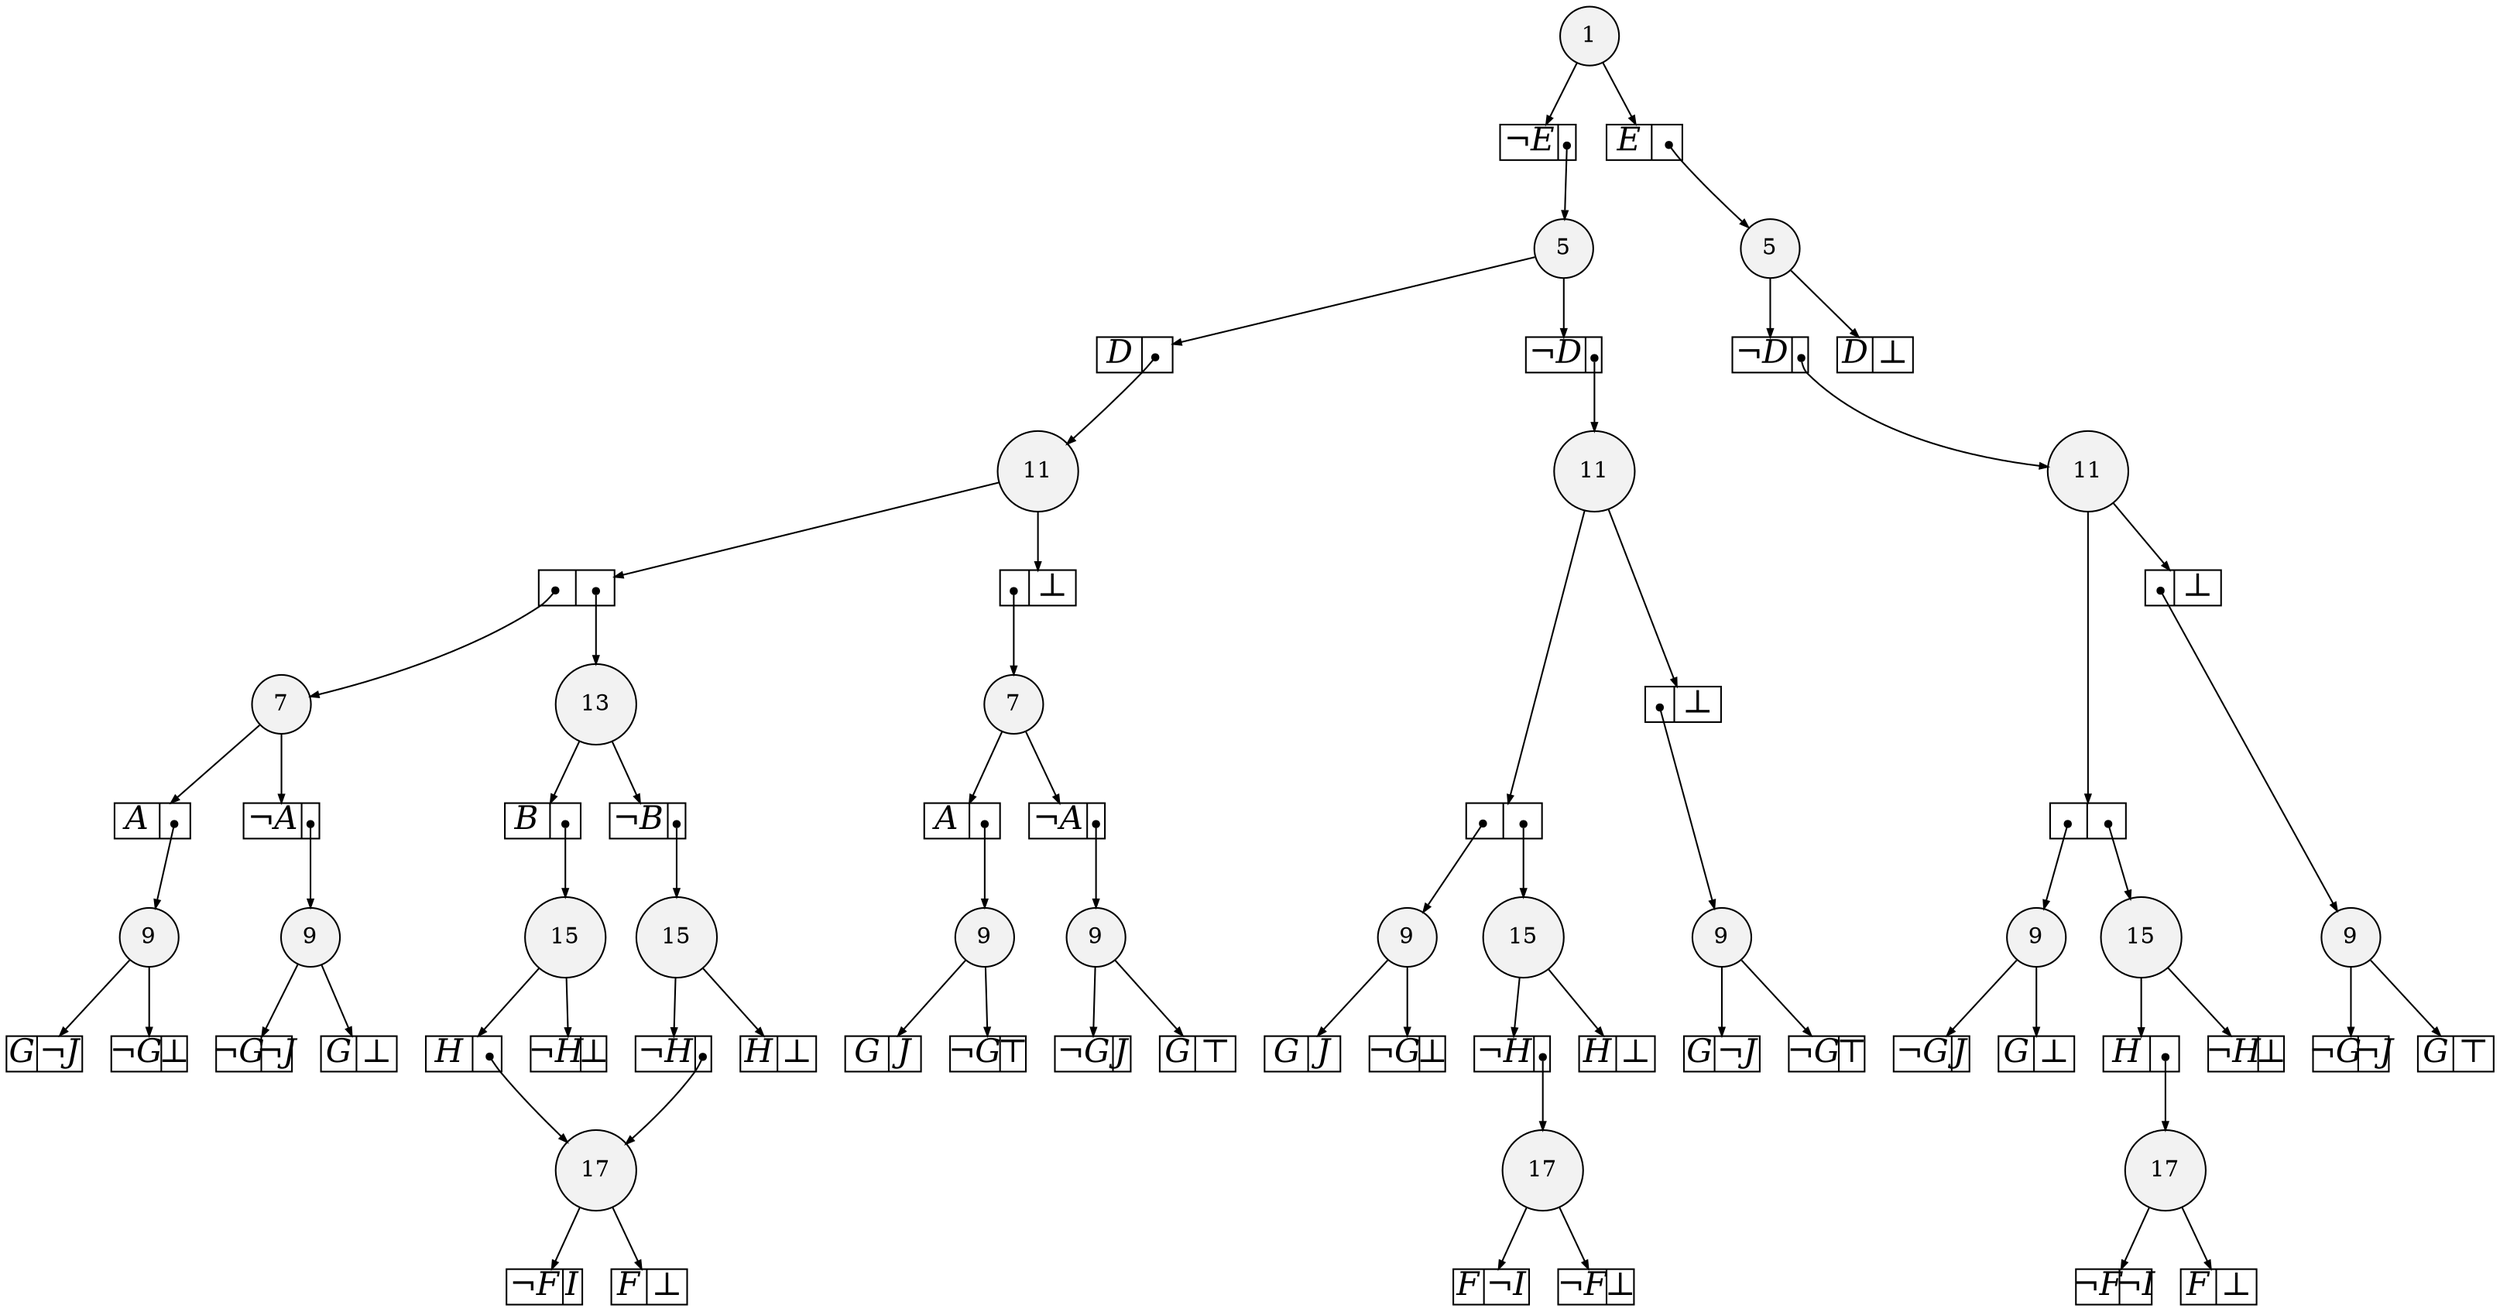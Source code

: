 
digraph sdd {

overlap=false

{rank=same; n476 n977 n978 }
{rank=same; n1045 n986 n542 n755 }
{rank=same; n1046 }
{rank=same; n1047 n742 n788 }
{rank=same; n1020 n796 n1034 n851 n593 n594 n786 n787 }
{rank=same; n1032 n1035 }
{rank=same; n1048 n789 }
{rank=same; n1049 }

n476 [label= "17",style=filled,fillcolor=gray95,shape=circle,height=.25,width=.25]; 
n476e0
      [label= "<L>&not;F|<R>I",
      shape=record,
      fontsize=20,
      fontname="Times-Italic",
      fillcolor=white,
      style=filled,
      fixedsize=true,
      height=.30, 
      width=.65];

n476->n476e0 [arrowsize=.50];
n476e1
      [label= "<L>F|<R>&#8869;",
      shape=record,
      fontsize=20,
      fontname="Times-Italic",
      fillcolor=white,
      style=filled,
      fixedsize=true,
      height=.30, 
      width=.65];

n476->n476e1 [arrowsize=.50];
n977 [label= "17",style=filled,fillcolor=gray95,shape=circle,height=.25,width=.25]; 
n977e0
      [label= "<L>F|<R>&not;I",
      shape=record,
      fontsize=20,
      fontname="Times-Italic",
      fillcolor=white,
      style=filled,
      fixedsize=true,
      height=.30, 
      width=.65];

n977->n977e0 [arrowsize=.50];
n977e1
      [label= "<L>&not;F|<R>&#8869;",
      shape=record,
      fontsize=20,
      fontname="Times-Italic",
      fillcolor=white,
      style=filled,
      fixedsize=true,
      height=.30, 
      width=.65];

n977->n977e1 [arrowsize=.50];
n978 [label= "17",style=filled,fillcolor=gray95,shape=circle,height=.25,width=.25]; 
n978e0
      [label= "<L>&not;F|<R>&not;I",
      shape=record,
      fontsize=20,
      fontname="Times-Italic",
      fillcolor=white,
      style=filled,
      fixedsize=true,
      height=.30, 
      width=.65];

n978->n978e0 [arrowsize=.50];
n978e1
      [label= "<L>F|<R>&#8869;",
      shape=record,
      fontsize=20,
      fontname="Times-Italic",
      fillcolor=white,
      style=filled,
      fixedsize=true,
      height=.30, 
      width=.65];

n978->n978e1 [arrowsize=.50];
n1045 [label= "15",style=filled,fillcolor=gray95,shape=circle,height=.25,width=.25]; 
n1045e0
      [label= "<L>H|<R>",
      shape=record,
      fontsize=20,
      fontname="Times-Italic",
      fillcolor=white,
      style=filled,
      fixedsize=true,
      height=.30, 
      width=.65];

n1045->n1045e0 [arrowsize=.50];
n1045e0:R:c->n476 [arrowsize=.50,tailclip=false,arrowtail=dot,dir=both];
n1045e1
      [label= "<L>&not;H|<R>&#8869;",
      shape=record,
      fontsize=20,
      fontname="Times-Italic",
      fillcolor=white,
      style=filled,
      fixedsize=true,
      height=.30, 
      width=.65];

n1045->n1045e1 [arrowsize=.50];
n986 [label= "15",style=filled,fillcolor=gray95,shape=circle,height=.25,width=.25]; 
n986e0
      [label= "<L>&not;H|<R>",
      shape=record,
      fontsize=20,
      fontname="Times-Italic",
      fillcolor=white,
      style=filled,
      fixedsize=true,
      height=.30, 
      width=.65];

n986->n986e0 [arrowsize=.50];
n986e0:R:c->n476 [arrowsize=.50,tailclip=false,arrowtail=dot,dir=both];
n986e1
      [label= "<L>H|<R>&#8869;",
      shape=record,
      fontsize=20,
      fontname="Times-Italic",
      fillcolor=white,
      style=filled,
      fixedsize=true,
      height=.30, 
      width=.65];

n986->n986e1 [arrowsize=.50];
n542 [label= "15",style=filled,fillcolor=gray95,shape=circle,height=.25,width=.25]; 
n542e0
      [label= "<L>&not;H|<R>",
      shape=record,
      fontsize=20,
      fontname="Times-Italic",
      fillcolor=white,
      style=filled,
      fixedsize=true,
      height=.30, 
      width=.65];

n542->n542e0 [arrowsize=.50];
n542e0:R:c->n977 [arrowsize=.50,tailclip=false,arrowtail=dot,dir=both];
n542e1
      [label= "<L>H|<R>&#8869;",
      shape=record,
      fontsize=20,
      fontname="Times-Italic",
      fillcolor=white,
      style=filled,
      fixedsize=true,
      height=.30, 
      width=.65];

n542->n542e1 [arrowsize=.50];
n755 [label= "15",style=filled,fillcolor=gray95,shape=circle,height=.25,width=.25]; 
n755e0
      [label= "<L>H|<R>",
      shape=record,
      fontsize=20,
      fontname="Times-Italic",
      fillcolor=white,
      style=filled,
      fixedsize=true,
      height=.30, 
      width=.65];

n755->n755e0 [arrowsize=.50];
n755e0:R:c->n978 [arrowsize=.50,tailclip=false,arrowtail=dot,dir=both];
n755e1
      [label= "<L>&not;H|<R>&#8869;",
      shape=record,
      fontsize=20,
      fontname="Times-Italic",
      fillcolor=white,
      style=filled,
      fixedsize=true,
      height=.30, 
      width=.65];

n755->n755e1 [arrowsize=.50];
n1046 [label= "13",style=filled,fillcolor=gray95,shape=circle,height=.25,width=.25]; 
n1046e0
      [label= "<L>B|<R>",
      shape=record,
      fontsize=20,
      fontname="Times-Italic",
      fillcolor=white,
      style=filled,
      fixedsize=true,
      height=.30, 
      width=.65];

n1046->n1046e0 [arrowsize=.50];
n1046e0:R:c->n1045 [arrowsize=.50,tailclip=false,arrowtail=dot,dir=both];
n1046e1
      [label= "<L>&not;B|<R>",
      shape=record,
      fontsize=20,
      fontname="Times-Italic",
      fillcolor=white,
      style=filled,
      fixedsize=true,
      height=.30, 
      width=.65];

n1046->n1046e1 [arrowsize=.50];
n1046e1:R:c->n986 [arrowsize=.50,tailclip=false,arrowtail=dot,dir=both];
n1047 [label= "11",style=filled,fillcolor=gray95,shape=circle,height=.25,width=.25]; 
n1047e0
      [label= "<L>|<R>",
      shape=record,
      fontsize=20,
      fontname="Times-Italic",
      fillcolor=white,
      style=filled,
      fixedsize=true,
      height=.30, 
      width=.65];

n1047->n1047e0 [arrowsize=.50];
n1047e0:L:c->n1032 [arrowsize=.50,tailclip=false,arrowtail=dot,dir=both];
n1047e0:R:c->n1046 [arrowsize=.50,tailclip=false,arrowtail=dot,dir=both];
n1047e1
      [label= "<L>|<R>&#8869;",
      shape=record,
      fontsize=20,
      fontname="Times-Italic",
      fillcolor=white,
      style=filled,
      fixedsize=true,
      height=.30, 
      width=.65];

n1047->n1047e1 [arrowsize=.50];
n1047e1:L:c->n1035 [arrowsize=.50,tailclip=false,arrowtail=dot,dir=both];
n742 [label= "11",style=filled,fillcolor=gray95,shape=circle,height=.25,width=.25]; 
n742e0
      [label= "<L>|<R>",
      shape=record,
      fontsize=20,
      fontname="Times-Italic",
      fillcolor=white,
      style=filled,
      fixedsize=true,
      height=.30, 
      width=.65];

n742->n742e0 [arrowsize=.50];
n742e0:L:c->n593 [arrowsize=.50,tailclip=false,arrowtail=dot,dir=both];
n742e0:R:c->n542 [arrowsize=.50,tailclip=false,arrowtail=dot,dir=both];
n742e1
      [label= "<L>|<R>&#8869;",
      shape=record,
      fontsize=20,
      fontname="Times-Italic",
      fillcolor=white,
      style=filled,
      fixedsize=true,
      height=.30, 
      width=.65];

n742->n742e1 [arrowsize=.50];
n742e1:L:c->n594 [arrowsize=.50,tailclip=false,arrowtail=dot,dir=both];
n788 [label= "11",style=filled,fillcolor=gray95,shape=circle,height=.25,width=.25]; 
n788e0
      [label= "<L>|<R>",
      shape=record,
      fontsize=20,
      fontname="Times-Italic",
      fillcolor=white,
      style=filled,
      fixedsize=true,
      height=.30, 
      width=.65];

n788->n788e0 [arrowsize=.50];
n788e0:L:c->n786 [arrowsize=.50,tailclip=false,arrowtail=dot,dir=both];
n788e0:R:c->n755 [arrowsize=.50,tailclip=false,arrowtail=dot,dir=both];
n788e1
      [label= "<L>|<R>&#8869;",
      shape=record,
      fontsize=20,
      fontname="Times-Italic",
      fillcolor=white,
      style=filled,
      fixedsize=true,
      height=.30, 
      width=.65];

n788->n788e1 [arrowsize=.50];
n788e1:L:c->n787 [arrowsize=.50,tailclip=false,arrowtail=dot,dir=both];
n1020 [label= "9",style=filled,fillcolor=gray95,shape=circle,height=.25,width=.25]; 
n1020e0
      [label= "<L>G|<R>&not;J",
      shape=record,
      fontsize=20,
      fontname="Times-Italic",
      fillcolor=white,
      style=filled,
      fixedsize=true,
      height=.30, 
      width=.65];

n1020->n1020e0 [arrowsize=.50];
n1020e1
      [label= "<L>&not;G|<R>&#8869;",
      shape=record,
      fontsize=20,
      fontname="Times-Italic",
      fillcolor=white,
      style=filled,
      fixedsize=true,
      height=.30, 
      width=.65];

n1020->n1020e1 [arrowsize=.50];
n796 [label= "9",style=filled,fillcolor=gray95,shape=circle,height=.25,width=.25]; 
n796e0
      [label= "<L>&not;G|<R>&not;J",
      shape=record,
      fontsize=20,
      fontname="Times-Italic",
      fillcolor=white,
      style=filled,
      fixedsize=true,
      height=.30, 
      width=.65];

n796->n796e0 [arrowsize=.50];
n796e1
      [label= "<L>G|<R>&#8869;",
      shape=record,
      fontsize=20,
      fontname="Times-Italic",
      fillcolor=white,
      style=filled,
      fixedsize=true,
      height=.30, 
      width=.65];

n796->n796e1 [arrowsize=.50];
n1034 [label= "9",style=filled,fillcolor=gray95,shape=circle,height=.25,width=.25]; 
n1034e0
      [label= "<L>G|<R>J",
      shape=record,
      fontsize=20,
      fontname="Times-Italic",
      fillcolor=white,
      style=filled,
      fixedsize=true,
      height=.30, 
      width=.65];

n1034->n1034e0 [arrowsize=.50];
n1034e1
      [label= "<L>&not;G|<R>&#8868;",
      shape=record,
      fontsize=20,
      fontname="Times-Italic",
      fillcolor=white,
      style=filled,
      fixedsize=true,
      height=.30, 
      width=.65];

n1034->n1034e1 [arrowsize=.50];
n851 [label= "9",style=filled,fillcolor=gray95,shape=circle,height=.25,width=.25]; 
n851e0
      [label= "<L>&not;G|<R>J",
      shape=record,
      fontsize=20,
      fontname="Times-Italic",
      fillcolor=white,
      style=filled,
      fixedsize=true,
      height=.30, 
      width=.65];

n851->n851e0 [arrowsize=.50];
n851e1
      [label= "<L>G|<R>&#8868;",
      shape=record,
      fontsize=20,
      fontname="Times-Italic",
      fillcolor=white,
      style=filled,
      fixedsize=true,
      height=.30, 
      width=.65];

n851->n851e1 [arrowsize=.50];
n593 [label= "9",style=filled,fillcolor=gray95,shape=circle,height=.25,width=.25]; 
n593e0
      [label= "<L>G|<R>J",
      shape=record,
      fontsize=20,
      fontname="Times-Italic",
      fillcolor=white,
      style=filled,
      fixedsize=true,
      height=.30, 
      width=.65];

n593->n593e0 [arrowsize=.50];
n593e1
      [label= "<L>&not;G|<R>&#8869;",
      shape=record,
      fontsize=20,
      fontname="Times-Italic",
      fillcolor=white,
      style=filled,
      fixedsize=true,
      height=.30, 
      width=.65];

n593->n593e1 [arrowsize=.50];
n594 [label= "9",style=filled,fillcolor=gray95,shape=circle,height=.25,width=.25]; 
n594e0
      [label= "<L>G|<R>&not;J",
      shape=record,
      fontsize=20,
      fontname="Times-Italic",
      fillcolor=white,
      style=filled,
      fixedsize=true,
      height=.30, 
      width=.65];

n594->n594e0 [arrowsize=.50];
n594e1
      [label= "<L>&not;G|<R>&#8868;",
      shape=record,
      fontsize=20,
      fontname="Times-Italic",
      fillcolor=white,
      style=filled,
      fixedsize=true,
      height=.30, 
      width=.65];

n594->n594e1 [arrowsize=.50];
n786 [label= "9",style=filled,fillcolor=gray95,shape=circle,height=.25,width=.25]; 
n786e0
      [label= "<L>&not;G|<R>J",
      shape=record,
      fontsize=20,
      fontname="Times-Italic",
      fillcolor=white,
      style=filled,
      fixedsize=true,
      height=.30, 
      width=.65];

n786->n786e0 [arrowsize=.50];
n786e1
      [label= "<L>G|<R>&#8869;",
      shape=record,
      fontsize=20,
      fontname="Times-Italic",
      fillcolor=white,
      style=filled,
      fixedsize=true,
      height=.30, 
      width=.65];

n786->n786e1 [arrowsize=.50];
n787 [label= "9",style=filled,fillcolor=gray95,shape=circle,height=.25,width=.25]; 
n787e0
      [label= "<L>&not;G|<R>&not;J",
      shape=record,
      fontsize=20,
      fontname="Times-Italic",
      fillcolor=white,
      style=filled,
      fixedsize=true,
      height=.30, 
      width=.65];

n787->n787e0 [arrowsize=.50];
n787e1
      [label= "<L>G|<R>&#8868;",
      shape=record,
      fontsize=20,
      fontname="Times-Italic",
      fillcolor=white,
      style=filled,
      fixedsize=true,
      height=.30, 
      width=.65];

n787->n787e1 [arrowsize=.50];
n1032 [label= "7",style=filled,fillcolor=gray95,shape=circle,height=.25,width=.25]; 
n1032e0
      [label= "<L>A|<R>",
      shape=record,
      fontsize=20,
      fontname="Times-Italic",
      fillcolor=white,
      style=filled,
      fixedsize=true,
      height=.30, 
      width=.65];

n1032->n1032e0 [arrowsize=.50];
n1032e0:R:c->n1020 [arrowsize=.50,tailclip=false,arrowtail=dot,dir=both];
n1032e1
      [label= "<L>&not;A|<R>",
      shape=record,
      fontsize=20,
      fontname="Times-Italic",
      fillcolor=white,
      style=filled,
      fixedsize=true,
      height=.30, 
      width=.65];

n1032->n1032e1 [arrowsize=.50];
n1032e1:R:c->n796 [arrowsize=.50,tailclip=false,arrowtail=dot,dir=both];
n1035 [label= "7",style=filled,fillcolor=gray95,shape=circle,height=.25,width=.25]; 
n1035e0
      [label= "<L>A|<R>",
      shape=record,
      fontsize=20,
      fontname="Times-Italic",
      fillcolor=white,
      style=filled,
      fixedsize=true,
      height=.30, 
      width=.65];

n1035->n1035e0 [arrowsize=.50];
n1035e0:R:c->n1034 [arrowsize=.50,tailclip=false,arrowtail=dot,dir=both];
n1035e1
      [label= "<L>&not;A|<R>",
      shape=record,
      fontsize=20,
      fontname="Times-Italic",
      fillcolor=white,
      style=filled,
      fixedsize=true,
      height=.30, 
      width=.65];

n1035->n1035e1 [arrowsize=.50];
n1035e1:R:c->n851 [arrowsize=.50,tailclip=false,arrowtail=dot,dir=both];
n1048 [label= "5",style=filled,fillcolor=gray95,shape=circle,height=.25,width=.25]; 
n1048e0
      [label= "<L>D|<R>",
      shape=record,
      fontsize=20,
      fontname="Times-Italic",
      fillcolor=white,
      style=filled,
      fixedsize=true,
      height=.30, 
      width=.65];

n1048->n1048e0 [arrowsize=.50];
n1048e0:R:c->n1047 [arrowsize=.50,tailclip=false,arrowtail=dot,dir=both];
n1048e1
      [label= "<L>&not;D|<R>",
      shape=record,
      fontsize=20,
      fontname="Times-Italic",
      fillcolor=white,
      style=filled,
      fixedsize=true,
      height=.30, 
      width=.65];

n1048->n1048e1 [arrowsize=.50];
n1048e1:R:c->n742 [arrowsize=.50,tailclip=false,arrowtail=dot,dir=both];
n789 [label= "5",style=filled,fillcolor=gray95,shape=circle,height=.25,width=.25]; 
n789e0
      [label= "<L>&not;D|<R>",
      shape=record,
      fontsize=20,
      fontname="Times-Italic",
      fillcolor=white,
      style=filled,
      fixedsize=true,
      height=.30, 
      width=.65];

n789->n789e0 [arrowsize=.50];
n789e0:R:c->n788 [arrowsize=.50,tailclip=false,arrowtail=dot,dir=both];
n789e1
      [label= "<L>D|<R>&#8869;",
      shape=record,
      fontsize=20,
      fontname="Times-Italic",
      fillcolor=white,
      style=filled,
      fixedsize=true,
      height=.30, 
      width=.65];

n789->n789e1 [arrowsize=.50];
n1049 [label= "1",style=filled,fillcolor=gray95,shape=circle,height=.25,width=.25]; 
n1049e0
      [label= "<L>&not;E|<R>",
      shape=record,
      fontsize=20,
      fontname="Times-Italic",
      fillcolor=white,
      style=filled,
      fixedsize=true,
      height=.30, 
      width=.65];

n1049->n1049e0 [arrowsize=.50];
n1049e0:R:c->n1048 [arrowsize=.50,tailclip=false,arrowtail=dot,dir=both];
n1049e1
      [label= "<L>E|<R>",
      shape=record,
      fontsize=20,
      fontname="Times-Italic",
      fillcolor=white,
      style=filled,
      fixedsize=true,
      height=.30, 
      width=.65];

n1049->n1049e1 [arrowsize=.50];
n1049e1:R:c->n789 [arrowsize=.50,tailclip=false,arrowtail=dot,dir=both];


}